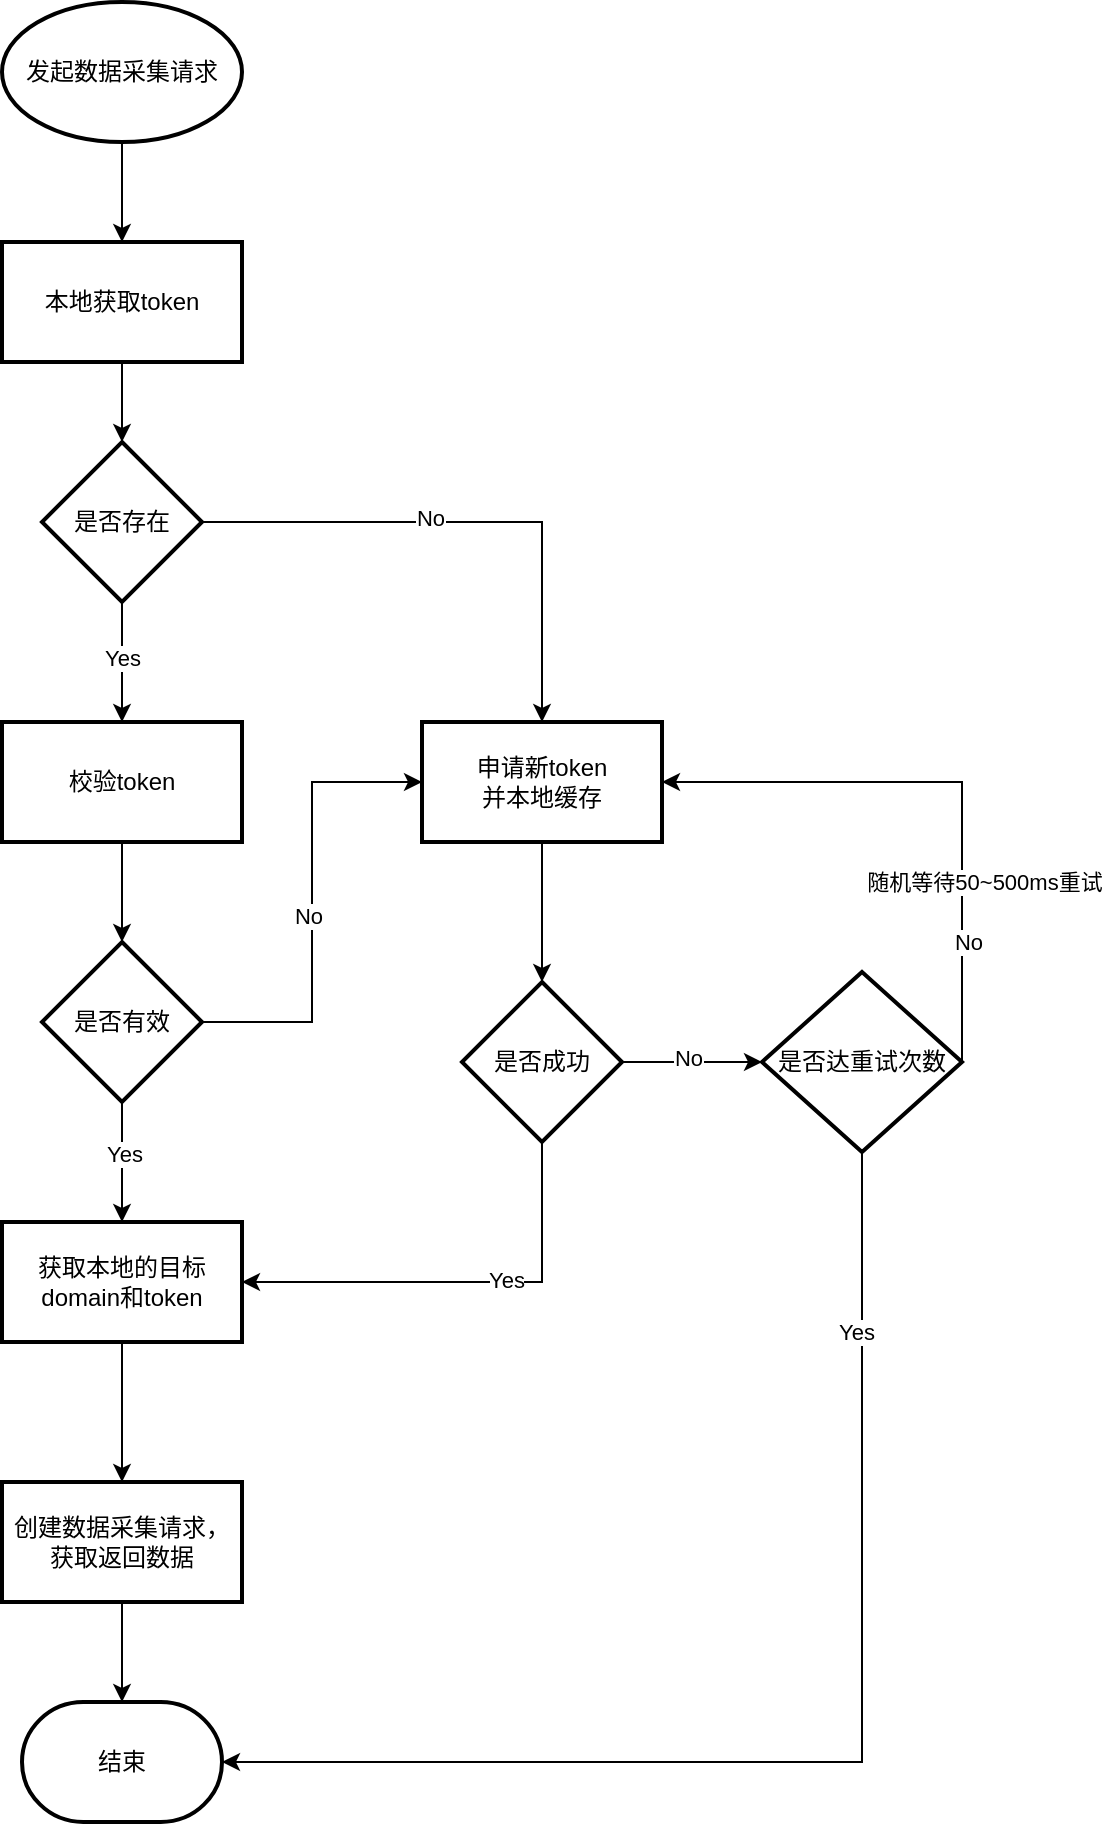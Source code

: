 <mxfile version="24.4.4" type="github">
  <diagram id="C5RBs43oDa-KdzZeNtuy" name="Page-1">
    <mxGraphModel dx="1434" dy="761" grid="1" gridSize="10" guides="1" tooltips="1" connect="1" arrows="1" fold="1" page="1" pageScale="1" pageWidth="827" pageHeight="1169" math="0" shadow="0">
      <root>
        <mxCell id="WIyWlLk6GJQsqaUBKTNV-0" />
        <mxCell id="WIyWlLk6GJQsqaUBKTNV-1" parent="WIyWlLk6GJQsqaUBKTNV-0" />
        <mxCell id="p56skrD9Vq5TKaKU2sLa-2" value="" style="edgeStyle=orthogonalEdgeStyle;rounded=0;orthogonalLoop=1;jettySize=auto;html=1;entryX=0.5;entryY=0;entryDx=0;entryDy=0;" edge="1" parent="WIyWlLk6GJQsqaUBKTNV-1" source="p56skrD9Vq5TKaKU2sLa-0" target="p56skrD9Vq5TKaKU2sLa-5">
          <mxGeometry relative="1" as="geometry">
            <mxPoint x="300" y="210" as="targetPoint" />
          </mxGeometry>
        </mxCell>
        <mxCell id="p56skrD9Vq5TKaKU2sLa-0" value="发起数据采集请求" style="strokeWidth=2;html=1;shape=mxgraph.flowchart.start_1;whiteSpace=wrap;" vertex="1" parent="WIyWlLk6GJQsqaUBKTNV-1">
          <mxGeometry x="240" y="70" width="120" height="70" as="geometry" />
        </mxCell>
        <mxCell id="p56skrD9Vq5TKaKU2sLa-10" value="" style="edgeStyle=orthogonalEdgeStyle;rounded=0;orthogonalLoop=1;jettySize=auto;html=1;" edge="1" parent="WIyWlLk6GJQsqaUBKTNV-1" source="p56skrD9Vq5TKaKU2sLa-5" target="p56skrD9Vq5TKaKU2sLa-9">
          <mxGeometry relative="1" as="geometry" />
        </mxCell>
        <mxCell id="p56skrD9Vq5TKaKU2sLa-5" value="本地获取token" style="whiteSpace=wrap;html=1;strokeWidth=2;" vertex="1" parent="WIyWlLk6GJQsqaUBKTNV-1">
          <mxGeometry x="240" y="190" width="120" height="60" as="geometry" />
        </mxCell>
        <mxCell id="p56skrD9Vq5TKaKU2sLa-14" value="" style="edgeStyle=orthogonalEdgeStyle;rounded=0;orthogonalLoop=1;jettySize=auto;html=1;" edge="1" parent="WIyWlLk6GJQsqaUBKTNV-1" source="p56skrD9Vq5TKaKU2sLa-9" target="p56skrD9Vq5TKaKU2sLa-13">
          <mxGeometry relative="1" as="geometry" />
        </mxCell>
        <mxCell id="p56skrD9Vq5TKaKU2sLa-15" value="Yes" style="edgeLabel;html=1;align=center;verticalAlign=middle;resizable=0;points=[];" vertex="1" connectable="0" parent="p56skrD9Vq5TKaKU2sLa-14">
          <mxGeometry x="-0.067" relative="1" as="geometry">
            <mxPoint as="offset" />
          </mxGeometry>
        </mxCell>
        <mxCell id="p56skrD9Vq5TKaKU2sLa-26" value="" style="edgeStyle=orthogonalEdgeStyle;rounded=0;orthogonalLoop=1;jettySize=auto;html=1;" edge="1" parent="WIyWlLk6GJQsqaUBKTNV-1" source="p56skrD9Vq5TKaKU2sLa-9" target="p56skrD9Vq5TKaKU2sLa-25">
          <mxGeometry relative="1" as="geometry" />
        </mxCell>
        <mxCell id="p56skrD9Vq5TKaKU2sLa-27" value="No" style="edgeLabel;html=1;align=center;verticalAlign=middle;resizable=0;points=[];" vertex="1" connectable="0" parent="p56skrD9Vq5TKaKU2sLa-26">
          <mxGeometry x="-0.16" y="2" relative="1" as="geometry">
            <mxPoint as="offset" />
          </mxGeometry>
        </mxCell>
        <mxCell id="p56skrD9Vq5TKaKU2sLa-9" value="是否存在" style="rhombus;whiteSpace=wrap;html=1;strokeWidth=2;" vertex="1" parent="WIyWlLk6GJQsqaUBKTNV-1">
          <mxGeometry x="260" y="290" width="80" height="80" as="geometry" />
        </mxCell>
        <mxCell id="p56skrD9Vq5TKaKU2sLa-17" value="" style="edgeStyle=orthogonalEdgeStyle;rounded=0;orthogonalLoop=1;jettySize=auto;html=1;" edge="1" parent="WIyWlLk6GJQsqaUBKTNV-1" source="p56skrD9Vq5TKaKU2sLa-13" target="p56skrD9Vq5TKaKU2sLa-16">
          <mxGeometry relative="1" as="geometry" />
        </mxCell>
        <mxCell id="p56skrD9Vq5TKaKU2sLa-13" value="校验token" style="whiteSpace=wrap;html=1;strokeWidth=2;" vertex="1" parent="WIyWlLk6GJQsqaUBKTNV-1">
          <mxGeometry x="240" y="430" width="120" height="60" as="geometry" />
        </mxCell>
        <mxCell id="p56skrD9Vq5TKaKU2sLa-19" value="" style="edgeStyle=orthogonalEdgeStyle;rounded=0;orthogonalLoop=1;jettySize=auto;html=1;" edge="1" parent="WIyWlLk6GJQsqaUBKTNV-1" source="p56skrD9Vq5TKaKU2sLa-16" target="p56skrD9Vq5TKaKU2sLa-18">
          <mxGeometry relative="1" as="geometry" />
        </mxCell>
        <mxCell id="p56skrD9Vq5TKaKU2sLa-20" value="Yes" style="edgeLabel;html=1;align=center;verticalAlign=middle;resizable=0;points=[];" vertex="1" connectable="0" parent="p56skrD9Vq5TKaKU2sLa-19">
          <mxGeometry x="-0.133" y="1" relative="1" as="geometry">
            <mxPoint as="offset" />
          </mxGeometry>
        </mxCell>
        <mxCell id="p56skrD9Vq5TKaKU2sLa-28" style="edgeStyle=orthogonalEdgeStyle;rounded=0;orthogonalLoop=1;jettySize=auto;html=1;exitX=1;exitY=0.5;exitDx=0;exitDy=0;entryX=0;entryY=0.5;entryDx=0;entryDy=0;" edge="1" parent="WIyWlLk6GJQsqaUBKTNV-1" source="p56skrD9Vq5TKaKU2sLa-16" target="p56skrD9Vq5TKaKU2sLa-25">
          <mxGeometry relative="1" as="geometry" />
        </mxCell>
        <mxCell id="p56skrD9Vq5TKaKU2sLa-29" value="No" style="edgeLabel;html=1;align=center;verticalAlign=middle;resizable=0;points=[];" vertex="1" connectable="0" parent="p56skrD9Vq5TKaKU2sLa-28">
          <mxGeometry x="-0.059" y="2" relative="1" as="geometry">
            <mxPoint as="offset" />
          </mxGeometry>
        </mxCell>
        <mxCell id="p56skrD9Vq5TKaKU2sLa-16" value="是否有效" style="rhombus;whiteSpace=wrap;html=1;strokeWidth=2;" vertex="1" parent="WIyWlLk6GJQsqaUBKTNV-1">
          <mxGeometry x="260" y="540" width="80" height="80" as="geometry" />
        </mxCell>
        <mxCell id="p56skrD9Vq5TKaKU2sLa-22" value="" style="edgeStyle=orthogonalEdgeStyle;rounded=0;orthogonalLoop=1;jettySize=auto;html=1;" edge="1" parent="WIyWlLk6GJQsqaUBKTNV-1" source="p56skrD9Vq5TKaKU2sLa-18" target="p56skrD9Vq5TKaKU2sLa-21">
          <mxGeometry relative="1" as="geometry" />
        </mxCell>
        <mxCell id="p56skrD9Vq5TKaKU2sLa-18" value="获取本地的目标domain和token" style="whiteSpace=wrap;html=1;strokeWidth=2;" vertex="1" parent="WIyWlLk6GJQsqaUBKTNV-1">
          <mxGeometry x="240" y="680" width="120" height="60" as="geometry" />
        </mxCell>
        <mxCell id="p56skrD9Vq5TKaKU2sLa-24" value="" style="edgeStyle=orthogonalEdgeStyle;rounded=0;orthogonalLoop=1;jettySize=auto;html=1;" edge="1" parent="WIyWlLk6GJQsqaUBKTNV-1" source="p56skrD9Vq5TKaKU2sLa-21" target="p56skrD9Vq5TKaKU2sLa-23">
          <mxGeometry relative="1" as="geometry" />
        </mxCell>
        <mxCell id="p56skrD9Vq5TKaKU2sLa-21" value="创建数据采集请求，获取返回数据" style="whiteSpace=wrap;html=1;strokeWidth=2;" vertex="1" parent="WIyWlLk6GJQsqaUBKTNV-1">
          <mxGeometry x="240" y="810" width="120" height="60" as="geometry" />
        </mxCell>
        <mxCell id="p56skrD9Vq5TKaKU2sLa-23" value="结束" style="strokeWidth=2;html=1;shape=mxgraph.flowchart.terminator;whiteSpace=wrap;" vertex="1" parent="WIyWlLk6GJQsqaUBKTNV-1">
          <mxGeometry x="250" y="920" width="100" height="60" as="geometry" />
        </mxCell>
        <mxCell id="p56skrD9Vq5TKaKU2sLa-32" value="" style="edgeStyle=orthogonalEdgeStyle;rounded=0;orthogonalLoop=1;jettySize=auto;html=1;" edge="1" parent="WIyWlLk6GJQsqaUBKTNV-1" source="p56skrD9Vq5TKaKU2sLa-25" target="p56skrD9Vq5TKaKU2sLa-31">
          <mxGeometry relative="1" as="geometry" />
        </mxCell>
        <mxCell id="p56skrD9Vq5TKaKU2sLa-25" value="申请新token&lt;div&gt;并本地缓存&lt;/div&gt;" style="whiteSpace=wrap;html=1;strokeWidth=2;" vertex="1" parent="WIyWlLk6GJQsqaUBKTNV-1">
          <mxGeometry x="450" y="430" width="120" height="60" as="geometry" />
        </mxCell>
        <mxCell id="p56skrD9Vq5TKaKU2sLa-34" value="" style="edgeStyle=orthogonalEdgeStyle;rounded=0;orthogonalLoop=1;jettySize=auto;html=1;entryX=1;entryY=0.5;entryDx=0;entryDy=0;exitX=0.5;exitY=1;exitDx=0;exitDy=0;" edge="1" parent="WIyWlLk6GJQsqaUBKTNV-1" source="p56skrD9Vq5TKaKU2sLa-31" target="p56skrD9Vq5TKaKU2sLa-18">
          <mxGeometry relative="1" as="geometry">
            <mxPoint x="570" y="730" as="targetPoint" />
          </mxGeometry>
        </mxCell>
        <mxCell id="p56skrD9Vq5TKaKU2sLa-35" value="Yes" style="edgeLabel;html=1;align=center;verticalAlign=middle;resizable=0;points=[];" vertex="1" connectable="0" parent="p56skrD9Vq5TKaKU2sLa-34">
          <mxGeometry x="-0.2" y="-1" relative="1" as="geometry">
            <mxPoint as="offset" />
          </mxGeometry>
        </mxCell>
        <mxCell id="p56skrD9Vq5TKaKU2sLa-38" style="edgeStyle=orthogonalEdgeStyle;rounded=0;orthogonalLoop=1;jettySize=auto;html=1;exitX=1;exitY=0.5;exitDx=0;exitDy=0;entryX=1;entryY=0.5;entryDx=0;entryDy=0;" edge="1" parent="WIyWlLk6GJQsqaUBKTNV-1" source="p56skrD9Vq5TKaKU2sLa-42" target="p56skrD9Vq5TKaKU2sLa-25">
          <mxGeometry relative="1" as="geometry">
            <Array as="points">
              <mxPoint x="710" y="600" />
              <mxPoint x="720" y="600" />
              <mxPoint x="720" y="460" />
            </Array>
          </mxGeometry>
        </mxCell>
        <mxCell id="p56skrD9Vq5TKaKU2sLa-39" value="No" style="edgeLabel;html=1;align=center;verticalAlign=middle;resizable=0;points=[];" vertex="1" connectable="0" parent="p56skrD9Vq5TKaKU2sLa-38">
          <mxGeometry x="-0.053" y="-3" relative="1" as="geometry">
            <mxPoint y="67" as="offset" />
          </mxGeometry>
        </mxCell>
        <mxCell id="p56skrD9Vq5TKaKU2sLa-40" value="随机等待50~500ms重试" style="edgeLabel;html=1;align=center;verticalAlign=middle;resizable=0;points=[];" vertex="1" connectable="0" parent="p56skrD9Vq5TKaKU2sLa-38">
          <mxGeometry x="0.165" y="-4" relative="1" as="geometry">
            <mxPoint x="31" y="54" as="offset" />
          </mxGeometry>
        </mxCell>
        <mxCell id="p56skrD9Vq5TKaKU2sLa-43" value="" style="edgeStyle=orthogonalEdgeStyle;rounded=0;orthogonalLoop=1;jettySize=auto;html=1;" edge="1" parent="WIyWlLk6GJQsqaUBKTNV-1" source="p56skrD9Vq5TKaKU2sLa-31" target="p56skrD9Vq5TKaKU2sLa-42">
          <mxGeometry relative="1" as="geometry" />
        </mxCell>
        <mxCell id="p56skrD9Vq5TKaKU2sLa-44" value="No" style="edgeLabel;html=1;align=center;verticalAlign=middle;resizable=0;points=[];" vertex="1" connectable="0" parent="p56skrD9Vq5TKaKU2sLa-43">
          <mxGeometry x="-0.057" y="2" relative="1" as="geometry">
            <mxPoint as="offset" />
          </mxGeometry>
        </mxCell>
        <mxCell id="p56skrD9Vq5TKaKU2sLa-31" value="是否成功" style="rhombus;whiteSpace=wrap;html=1;strokeWidth=2;" vertex="1" parent="WIyWlLk6GJQsqaUBKTNV-1">
          <mxGeometry x="470" y="560" width="80" height="80" as="geometry" />
        </mxCell>
        <mxCell id="p56skrD9Vq5TKaKU2sLa-42" value="是否达重试次数" style="rhombus;whiteSpace=wrap;html=1;strokeWidth=2;" vertex="1" parent="WIyWlLk6GJQsqaUBKTNV-1">
          <mxGeometry x="620" y="555" width="100" height="90" as="geometry" />
        </mxCell>
        <mxCell id="p56skrD9Vq5TKaKU2sLa-45" style="edgeStyle=orthogonalEdgeStyle;rounded=0;orthogonalLoop=1;jettySize=auto;html=1;exitX=0.5;exitY=1;exitDx=0;exitDy=0;entryX=1;entryY=0.5;entryDx=0;entryDy=0;entryPerimeter=0;" edge="1" parent="WIyWlLk6GJQsqaUBKTNV-1" source="p56skrD9Vq5TKaKU2sLa-42" target="p56skrD9Vq5TKaKU2sLa-23">
          <mxGeometry relative="1" as="geometry" />
        </mxCell>
        <mxCell id="p56skrD9Vq5TKaKU2sLa-46" value="Yes" style="edgeLabel;html=1;align=center;verticalAlign=middle;resizable=0;points=[];" vertex="1" connectable="0" parent="p56skrD9Vq5TKaKU2sLa-45">
          <mxGeometry x="-0.712" y="-3" relative="1" as="geometry">
            <mxPoint as="offset" />
          </mxGeometry>
        </mxCell>
      </root>
    </mxGraphModel>
  </diagram>
</mxfile>

